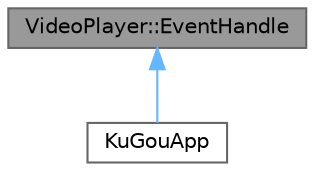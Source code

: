 digraph "VideoPlayer::EventHandle"
{
 // LATEX_PDF_SIZE
  bgcolor="transparent";
  edge [fontname=Helvetica,fontsize=10,labelfontname=Helvetica,labelfontsize=10];
  node [fontname=Helvetica,fontsize=10,shape=box,height=0.2,width=0.4];
  Node1 [id="Node000001",label="VideoPlayer::EventHandle",height=0.2,width=0.4,color="gray40", fillcolor="grey60", style="filled", fontcolor="black",tooltip="事件处理接口"];
  Node1 -> Node2 [id="edge1_Node000001_Node000002",dir="back",color="steelblue1",style="solid",tooltip=" "];
  Node2 [id="Node000002",label="KuGouApp",height=0.2,width=0.4,color="gray40", fillcolor="white", style="filled",URL="$class_ku_gou_app.html",tooltip="酷狗音乐应用主窗口类，管理音乐播放和界面切换"];
}
